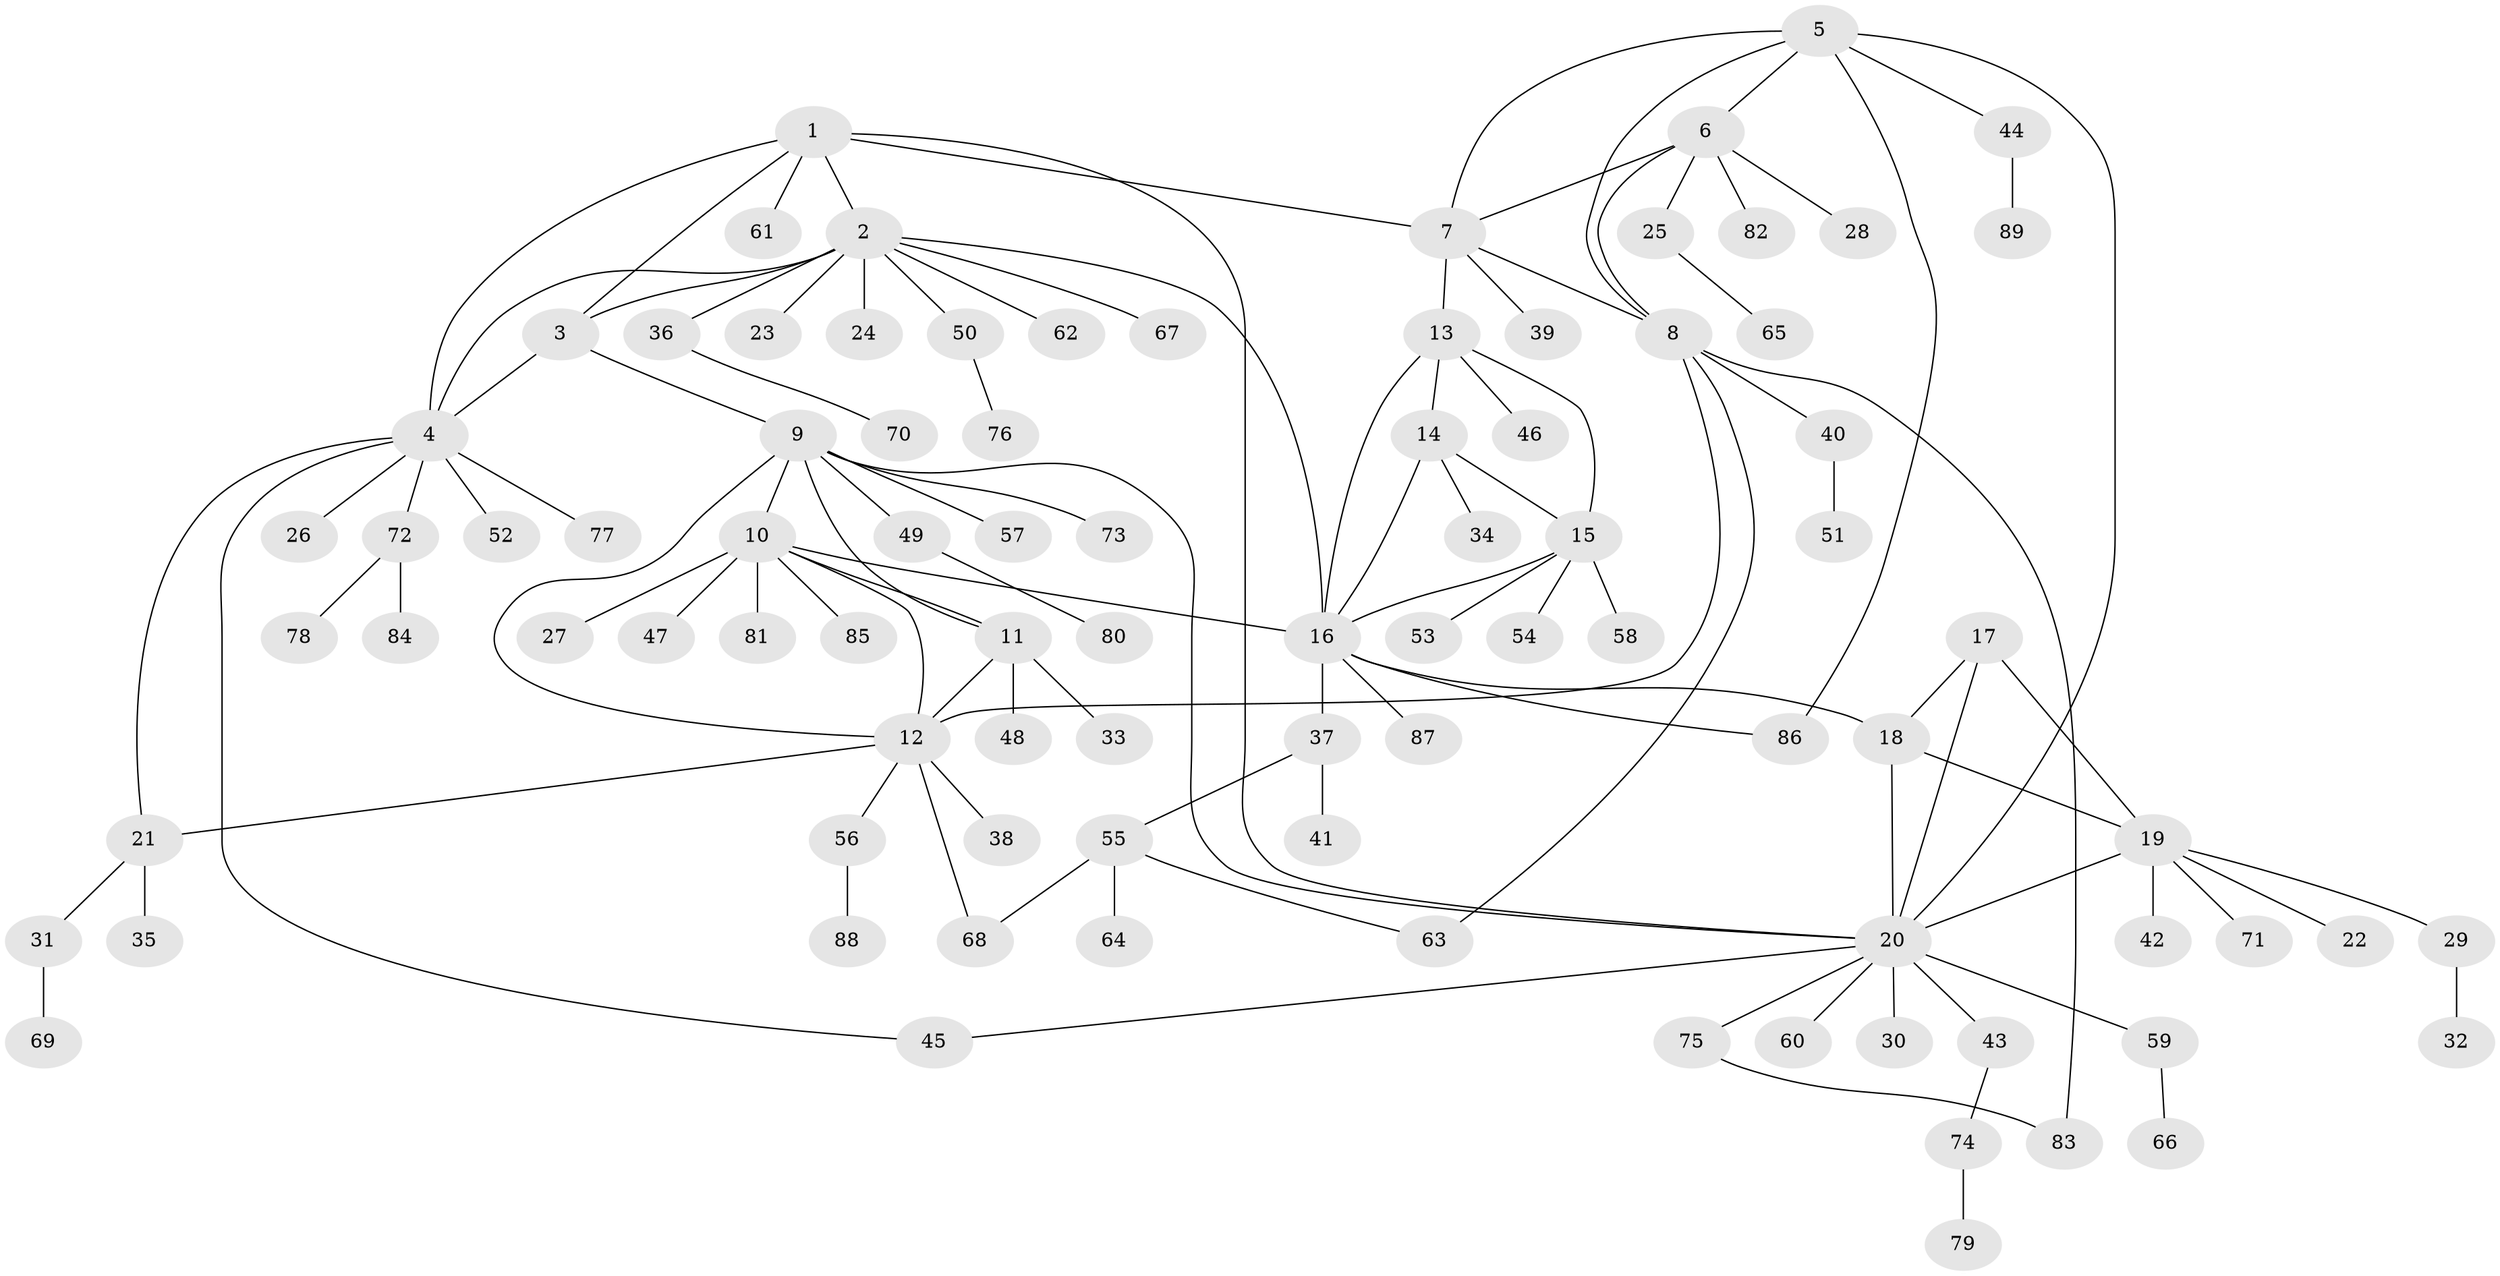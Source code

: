 // coarse degree distribution, {9: 0.03773584905660377, 8: 0.03773584905660377, 11: 0.03773584905660377, 6: 0.05660377358490566, 4: 0.018867924528301886, 13: 0.018867924528301886, 1: 0.7169811320754716, 2: 0.05660377358490566, 3: 0.018867924528301886}
// Generated by graph-tools (version 1.1) at 2025/19/03/04/25 18:19:28]
// undirected, 89 vertices, 115 edges
graph export_dot {
graph [start="1"]
  node [color=gray90,style=filled];
  1;
  2;
  3;
  4;
  5;
  6;
  7;
  8;
  9;
  10;
  11;
  12;
  13;
  14;
  15;
  16;
  17;
  18;
  19;
  20;
  21;
  22;
  23;
  24;
  25;
  26;
  27;
  28;
  29;
  30;
  31;
  32;
  33;
  34;
  35;
  36;
  37;
  38;
  39;
  40;
  41;
  42;
  43;
  44;
  45;
  46;
  47;
  48;
  49;
  50;
  51;
  52;
  53;
  54;
  55;
  56;
  57;
  58;
  59;
  60;
  61;
  62;
  63;
  64;
  65;
  66;
  67;
  68;
  69;
  70;
  71;
  72;
  73;
  74;
  75;
  76;
  77;
  78;
  79;
  80;
  81;
  82;
  83;
  84;
  85;
  86;
  87;
  88;
  89;
  1 -- 2;
  1 -- 3;
  1 -- 4;
  1 -- 7;
  1 -- 20;
  1 -- 61;
  2 -- 3;
  2 -- 4;
  2 -- 16;
  2 -- 23;
  2 -- 24;
  2 -- 36;
  2 -- 50;
  2 -- 62;
  2 -- 67;
  3 -- 4;
  3 -- 9;
  4 -- 21;
  4 -- 26;
  4 -- 45;
  4 -- 52;
  4 -- 72;
  4 -- 77;
  5 -- 6;
  5 -- 7;
  5 -- 8;
  5 -- 20;
  5 -- 44;
  5 -- 86;
  6 -- 7;
  6 -- 8;
  6 -- 25;
  6 -- 28;
  6 -- 82;
  7 -- 8;
  7 -- 13;
  7 -- 39;
  8 -- 12;
  8 -- 40;
  8 -- 63;
  8 -- 83;
  9 -- 10;
  9 -- 11;
  9 -- 12;
  9 -- 20;
  9 -- 49;
  9 -- 57;
  9 -- 73;
  10 -- 11;
  10 -- 12;
  10 -- 16;
  10 -- 27;
  10 -- 47;
  10 -- 81;
  10 -- 85;
  11 -- 12;
  11 -- 33;
  11 -- 48;
  12 -- 21;
  12 -- 38;
  12 -- 56;
  12 -- 68;
  13 -- 14;
  13 -- 15;
  13 -- 16;
  13 -- 46;
  14 -- 15;
  14 -- 16;
  14 -- 34;
  15 -- 16;
  15 -- 53;
  15 -- 54;
  15 -- 58;
  16 -- 18;
  16 -- 37;
  16 -- 86;
  16 -- 87;
  17 -- 18;
  17 -- 19;
  17 -- 20;
  18 -- 19;
  18 -- 20;
  19 -- 20;
  19 -- 22;
  19 -- 29;
  19 -- 42;
  19 -- 71;
  20 -- 30;
  20 -- 43;
  20 -- 45;
  20 -- 59;
  20 -- 60;
  20 -- 75;
  21 -- 31;
  21 -- 35;
  25 -- 65;
  29 -- 32;
  31 -- 69;
  36 -- 70;
  37 -- 41;
  37 -- 55;
  40 -- 51;
  43 -- 74;
  44 -- 89;
  49 -- 80;
  50 -- 76;
  55 -- 63;
  55 -- 64;
  55 -- 68;
  56 -- 88;
  59 -- 66;
  72 -- 78;
  72 -- 84;
  74 -- 79;
  75 -- 83;
}
